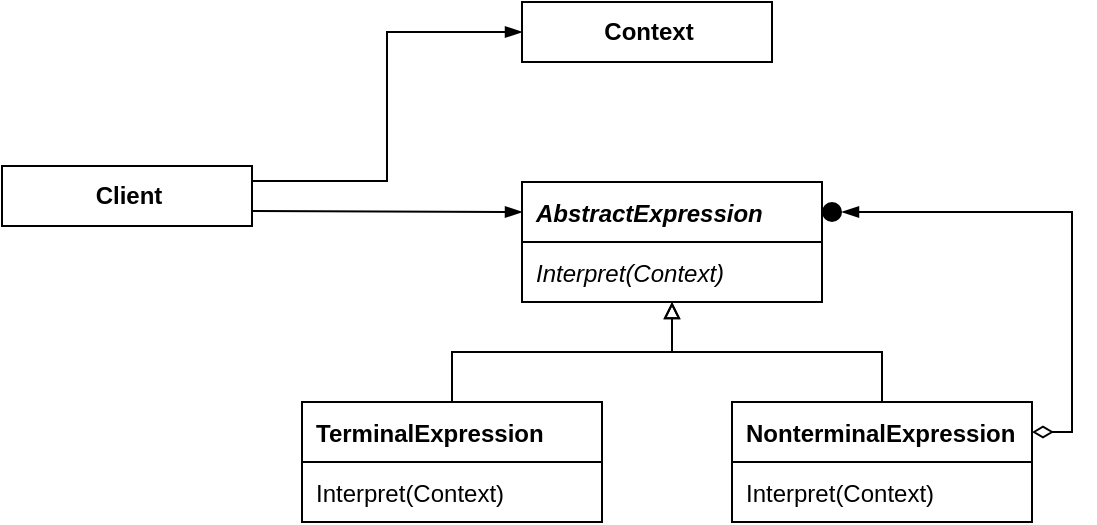 <mxfile version="21.2.8" type="device">
  <diagram name="Page-1" id="OSzIyXDWX3rODirHsFkb">
    <mxGraphModel dx="555" dy="371" grid="1" gridSize="10" guides="1" tooltips="1" connect="1" arrows="1" fold="1" page="1" pageScale="1" pageWidth="850" pageHeight="1100" math="0" shadow="0">
      <root>
        <mxCell id="0" />
        <mxCell id="1" parent="0" />
        <mxCell id="ASIINkAv5hRpYzI1UjYJ-1" value="&lt;b&gt;Client&lt;/b&gt;" style="html=1;fontSize=12;startSize=25;arcSize=12;spacing=2;fillColor=none;" vertex="1" parent="1">
          <mxGeometry x="180" y="252" width="125" height="30" as="geometry" />
        </mxCell>
        <mxCell id="ASIINkAv5hRpYzI1UjYJ-2" value="&lt;b&gt;Context&lt;/b&gt;" style="html=1;fontSize=12;startSize=25;arcSize=12;spacing=2;fillColor=none;" vertex="1" parent="1">
          <mxGeometry x="440" y="170" width="125" height="30" as="geometry" />
        </mxCell>
        <mxCell id="ASIINkAv5hRpYzI1UjYJ-3" value="AbstractExpression" style="swimlane;fontStyle=3;childLayout=stackLayout;horizontal=1;startSize=30;fillColor=none;horizontalStack=0;resizeParent=1;resizeParentMax=0;resizeLast=0;collapsible=0;marginBottom=0;fontSize=12;swimlaneHead=1;swimlaneBody=1;connectable=1;allowArrows=1;dropTarget=1;align=left;spacingLeft=5;" vertex="1" parent="1">
          <mxGeometry x="440" y="260" width="150" height="60" as="geometry">
            <mxRectangle x="245" y="370" width="90" height="26" as="alternateBounds" />
          </mxGeometry>
        </mxCell>
        <mxCell id="ASIINkAv5hRpYzI1UjYJ-4" value="Interpret(Context)" style="text;strokeColor=none;fillColor=none;align=left;verticalAlign=middle;spacingLeft=5;spacingRight=4;overflow=hidden;rotatable=0;points=[[0,0.5],[1,0.5]];portConstraint=eastwest;fontSize=12;fontStyle=2;connectable=0;" vertex="1" parent="ASIINkAv5hRpYzI1UjYJ-3">
          <mxGeometry y="30" width="150" height="30" as="geometry" />
        </mxCell>
        <mxCell id="ASIINkAv5hRpYzI1UjYJ-7" value="TerminalExpression" style="swimlane;fontStyle=1;childLayout=stackLayout;horizontal=1;startSize=30;fillColor=none;horizontalStack=0;resizeParent=1;resizeParentMax=0;resizeLast=0;collapsible=0;marginBottom=0;fontSize=12;swimlaneHead=1;swimlaneBody=1;connectable=1;allowArrows=1;dropTarget=1;align=left;spacingLeft=5;" vertex="1" parent="1">
          <mxGeometry x="330" y="370" width="150" height="60" as="geometry">
            <mxRectangle x="245" y="370" width="90" height="26" as="alternateBounds" />
          </mxGeometry>
        </mxCell>
        <mxCell id="ASIINkAv5hRpYzI1UjYJ-8" value="Interpret(Context)" style="text;strokeColor=none;fillColor=none;align=left;verticalAlign=middle;spacingLeft=5;spacingRight=4;overflow=hidden;rotatable=0;points=[[0,0.5],[1,0.5]];portConstraint=eastwest;fontSize=12;fontStyle=0;connectable=0;" vertex="1" parent="ASIINkAv5hRpYzI1UjYJ-7">
          <mxGeometry y="30" width="150" height="30" as="geometry" />
        </mxCell>
        <mxCell id="ASIINkAv5hRpYzI1UjYJ-9" value="NonterminalExpression" style="swimlane;fontStyle=1;childLayout=stackLayout;horizontal=1;startSize=30;fillColor=none;horizontalStack=0;resizeParent=1;resizeParentMax=0;resizeLast=0;collapsible=0;marginBottom=0;fontSize=12;swimlaneHead=1;swimlaneBody=1;connectable=1;allowArrows=1;dropTarget=1;align=left;spacingLeft=5;" vertex="1" parent="1">
          <mxGeometry x="545" y="370" width="150" height="60" as="geometry">
            <mxRectangle x="245" y="370" width="90" height="26" as="alternateBounds" />
          </mxGeometry>
        </mxCell>
        <mxCell id="ASIINkAv5hRpYzI1UjYJ-10" value="Interpret(Context)" style="text;strokeColor=none;fillColor=none;align=left;verticalAlign=middle;spacingLeft=5;spacingRight=4;overflow=hidden;rotatable=0;points=[[0,0.5],[1,0.5]];portConstraint=eastwest;fontSize=12;fontStyle=0;connectable=0;" vertex="1" parent="ASIINkAv5hRpYzI1UjYJ-9">
          <mxGeometry y="30" width="150" height="30" as="geometry" />
        </mxCell>
        <mxCell id="ASIINkAv5hRpYzI1UjYJ-11" value="" style="endArrow=blockThin;html=1;rounded=0;endFill=1;entryX=0;entryY=0.5;entryDx=0;entryDy=0;exitX=1;exitY=0.25;exitDx=0;exitDy=0;edgeStyle=orthogonalEdgeStyle;" edge="1" parent="1" source="ASIINkAv5hRpYzI1UjYJ-1" target="ASIINkAv5hRpYzI1UjYJ-2">
          <mxGeometry width="50" height="50" relative="1" as="geometry">
            <mxPoint x="290" y="230" as="sourcePoint" />
            <mxPoint x="340" y="180" as="targetPoint" />
          </mxGeometry>
        </mxCell>
        <mxCell id="ASIINkAv5hRpYzI1UjYJ-12" value="" style="endArrow=blockThin;html=1;rounded=0;endFill=1;entryX=0;entryY=0.25;entryDx=0;entryDy=0;exitX=1;exitY=0.75;exitDx=0;exitDy=0;" edge="1" parent="1" source="ASIINkAv5hRpYzI1UjYJ-1" target="ASIINkAv5hRpYzI1UjYJ-3">
          <mxGeometry width="50" height="50" relative="1" as="geometry">
            <mxPoint x="315" y="278" as="sourcePoint" />
            <mxPoint x="450" y="195" as="targetPoint" />
          </mxGeometry>
        </mxCell>
        <mxCell id="ASIINkAv5hRpYzI1UjYJ-13" value="" style="edgeStyle=orthogonalEdgeStyle;rounded=0;orthogonalLoop=1;jettySize=auto;html=1;fontSize=12;startSize=30;endArrow=block;endFill=0;entryX=0.5;entryY=1;entryDx=0;entryDy=0;" edge="1" parent="1" source="ASIINkAv5hRpYzI1UjYJ-7" target="ASIINkAv5hRpYzI1UjYJ-3">
          <mxGeometry relative="1" as="geometry">
            <mxPoint x="510" y="384" as="sourcePoint" />
            <mxPoint x="510" y="350" as="targetPoint" />
          </mxGeometry>
        </mxCell>
        <mxCell id="ASIINkAv5hRpYzI1UjYJ-14" value="" style="edgeStyle=orthogonalEdgeStyle;rounded=0;orthogonalLoop=1;jettySize=auto;html=1;fontSize=12;startSize=30;endArrow=block;endFill=0;entryX=0.5;entryY=1;entryDx=0;entryDy=0;exitX=0.5;exitY=0;exitDx=0;exitDy=0;" edge="1" parent="1" source="ASIINkAv5hRpYzI1UjYJ-9" target="ASIINkAv5hRpYzI1UjYJ-3">
          <mxGeometry relative="1" as="geometry">
            <mxPoint x="415" y="380" as="sourcePoint" />
            <mxPoint x="520" y="320" as="targetPoint" />
          </mxGeometry>
        </mxCell>
        <mxCell id="ASIINkAv5hRpYzI1UjYJ-15" value="" style="rounded=0;orthogonalLoop=1;jettySize=auto;html=1;fontSize=12;startSize=8;endArrow=blockThin;endFill=1;startArrow=diamondThin;startFill=0;entryX=1;entryY=0.5;entryDx=0;entryDy=0;exitX=1;exitY=0.25;exitDx=0;exitDy=0;edgeStyle=orthogonalEdgeStyle;" edge="1" target="ASIINkAv5hRpYzI1UjYJ-16" parent="1" source="ASIINkAv5hRpYzI1UjYJ-9">
          <mxGeometry relative="1" as="geometry">
            <mxPoint x="670" y="285" as="sourcePoint" />
            <mxPoint x="730" y="284.141" as="targetPoint" />
          </mxGeometry>
        </mxCell>
        <mxCell id="ASIINkAv5hRpYzI1UjYJ-16" value="" style="ellipse;whiteSpace=wrap;html=1;aspect=fixed;fillColor=#000000;strokeColor=none;" vertex="1" parent="1">
          <mxGeometry x="590" y="270" width="10" height="10" as="geometry" />
        </mxCell>
      </root>
    </mxGraphModel>
  </diagram>
</mxfile>
